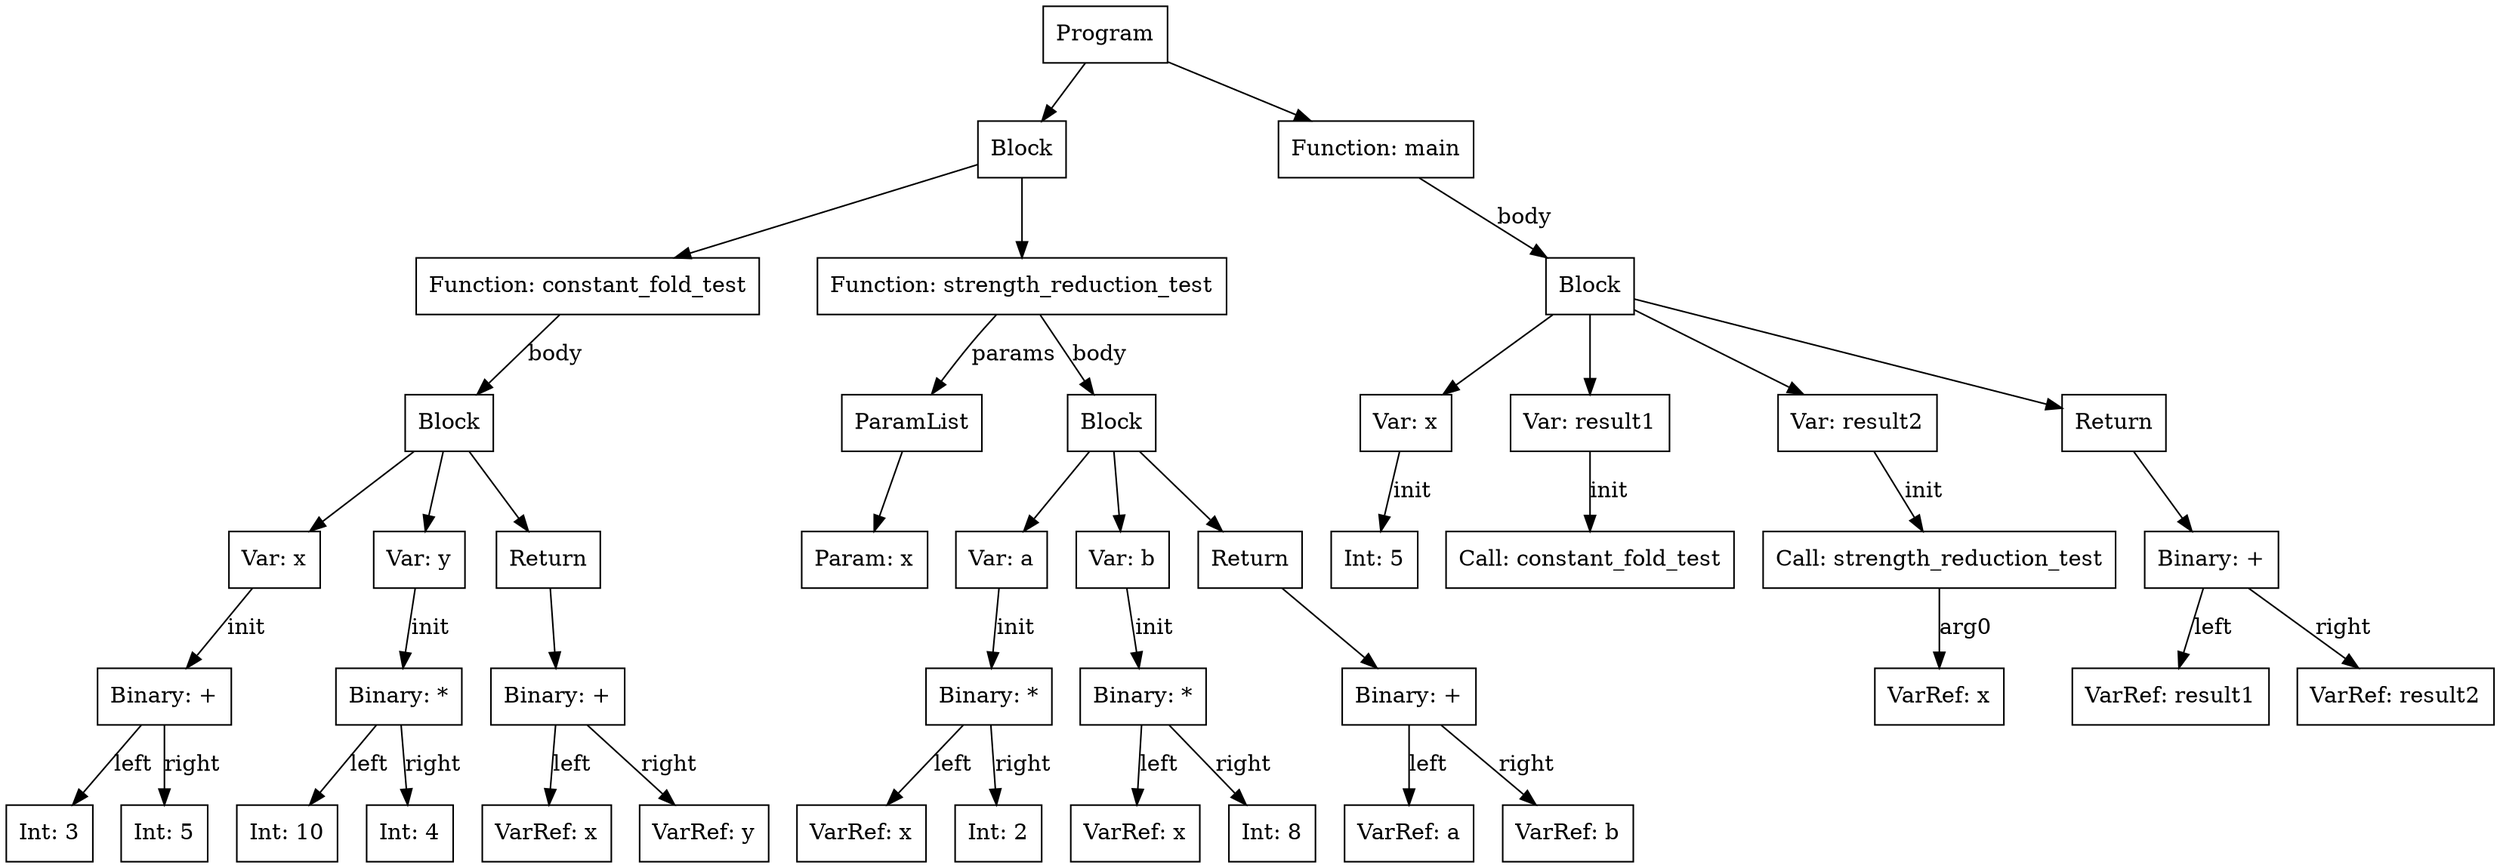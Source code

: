digraph AST {
    node [shape=box];
    node0x5be678ab0d30 [label="Program"];
    node0x5be678ab0d30 -> node0x5be678ab03c0;
    node0x5be678ab03c0 [label="Block"];
    node0x5be678ab03c0 -> node0x5be678aafa20;
    node0x5be678aafa20 [label="Function: constant_fold_test"];
    node0x5be678aafa20 -> node0x5be678aaf570 [label="body"];
    node0x5be678aaf570 [label="Block"];
    node0x5be678aaf570 -> node0x5be678aaf6d0;
    node0x5be678aaf6d0 [label="Var: x"];
    node0x5be678aaf6d0 -> node0x5be678aaf680 [label="init"];
    node0x5be678aaf680 [label="Binary: +"];
    node0x5be678aaf680 -> node0x5be678aaf5e0 [label="left"];
    node0x5be678aaf680 -> node0x5be678aaf630 [label="right"];
    node0x5be678aaf5e0 [label="Int: 3"];
    node0x5be678aaf630 [label="Int: 5"];
    node0x5be678aaf570 -> node0x5be678aaf850;
    node0x5be678aaf850 [label="Var: y"];
    node0x5be678aaf850 -> node0x5be678aaf800 [label="init"];
    node0x5be678aaf800 [label="Binary: *"];
    node0x5be678aaf800 -> node0x5be678aaf760 [label="left"];
    node0x5be678aaf800 -> node0x5be678aaf7b0 [label="right"];
    node0x5be678aaf760 [label="Int: 10"];
    node0x5be678aaf7b0 [label="Int: 4"];
    node0x5be678aaf570 -> node0x5be678aaf9d0;
    node0x5be678aaf9d0 [label="Return"];
    node0x5be678aaf9d0 -> node0x5be678aaf980;
    node0x5be678aaf980 [label="Binary: +"];
    node0x5be678aaf980 -> node0x5be678aaf8c0 [label="left"];
    node0x5be678aaf980 -> node0x5be678aaf930 [label="right"];
    node0x5be678aaf8c0 [label="VarRef: x"];
    node0x5be678aaf930 [label="VarRef: y"];
    node0x5be678ab03c0 -> node0x5be678ab0370;
    node0x5be678ab0370 [label="Function: strength_reduction_test"];
    node0x5be678ab0370 -> node0x5be678aafb00 [label="params"];
    node0x5be678aafb00 [label="ParamList"];
    node0x5be678aafb00 -> node0x5be678aafab0;
    node0x5be678aafab0 [label="Param: x"];
    node0x5be678ab0370 -> node0x5be678aafe80 [label="body"];
    node0x5be678aafe80 [label="Block"];
    node0x5be678aafe80 -> node0x5be678ab0000;
    node0x5be678ab0000 [label="Var: a"];
    node0x5be678ab0000 -> node0x5be678aaffb0 [label="init"];
    node0x5be678aaffb0 [label="Binary: *"];
    node0x5be678aaffb0 -> node0x5be678aaff10 [label="left"];
    node0x5be678aaffb0 -> node0x5be678aaff60 [label="right"];
    node0x5be678aaff10 [label="VarRef: x"];
    node0x5be678aaff60 [label="Int: 2"];
    node0x5be678aafe80 -> node0x5be678ab01a0;
    node0x5be678ab01a0 [label="Var: b"];
    node0x5be678ab01a0 -> node0x5be678ab0150 [label="init"];
    node0x5be678ab0150 [label="Binary: *"];
    node0x5be678ab0150 -> node0x5be678ab00b0 [label="left"];
    node0x5be678ab0150 -> node0x5be678ab0100 [label="right"];
    node0x5be678ab00b0 [label="VarRef: x"];
    node0x5be678ab0100 [label="Int: 8"];
    node0x5be678aafe80 -> node0x5be678ab0320;
    node0x5be678ab0320 [label="Return"];
    node0x5be678ab0320 -> node0x5be678ab02d0;
    node0x5be678ab02d0 [label="Binary: +"];
    node0x5be678ab02d0 -> node0x5be678ab0210 [label="left"];
    node0x5be678ab02d0 -> node0x5be678ab0280 [label="right"];
    node0x5be678ab0210 [label="VarRef: a"];
    node0x5be678ab0280 [label="VarRef: b"];
    node0x5be678ab0d30 -> node0x5be678ab0c90;
    node0x5be678ab0c90 [label="Function: main"];
    node0x5be678ab0c90 -> node0x5be678ab0450 [label="body"];
    node0x5be678ab0450 [label="Block"];
    node0x5be678ab0450 -> node0x5be678ab0510;
    node0x5be678ab0510 [label="Var: x"];
    node0x5be678ab0510 -> node0x5be678ab04c0 [label="init"];
    node0x5be678ab04c0 [label="Int: 5"];
    node0x5be678ab0450 -> node0x5be678ab0610;
    node0x5be678ab0610 [label="Var: result1"];
    node0x5be678ab0610 -> node0x5be678ab05c0 [label="init"];
    node0x5be678ab05c0 [label="Call: constant_fold_test"];
    node0x5be678ab0450 -> node0x5be678ab0a90;
    node0x5be678ab0a90 [label="Var: result2"];
    node0x5be678ab0a90 -> node0x5be678ab0710 [label="init"];
    node0x5be678ab0710 [label="Call: strength_reduction_test"];
    node0x5be678ab0710 -> node0x5be678ab06c0 [label="arg0"];
    node0x5be678ab06c0 [label="VarRef: x"];
    node0x5be678ab0450 -> node0x5be678ab0c10;
    node0x5be678ab0c10 [label="Return"];
    node0x5be678ab0c10 -> node0x5be678ab0bc0;
    node0x5be678ab0bc0 [label="Binary: +"];
    node0x5be678ab0bc0 -> node0x5be678ab0b00 [label="left"];
    node0x5be678ab0bc0 -> node0x5be678ab0b70 [label="right"];
    node0x5be678ab0b00 [label="VarRef: result1"];
    node0x5be678ab0b70 [label="VarRef: result2"];
}
